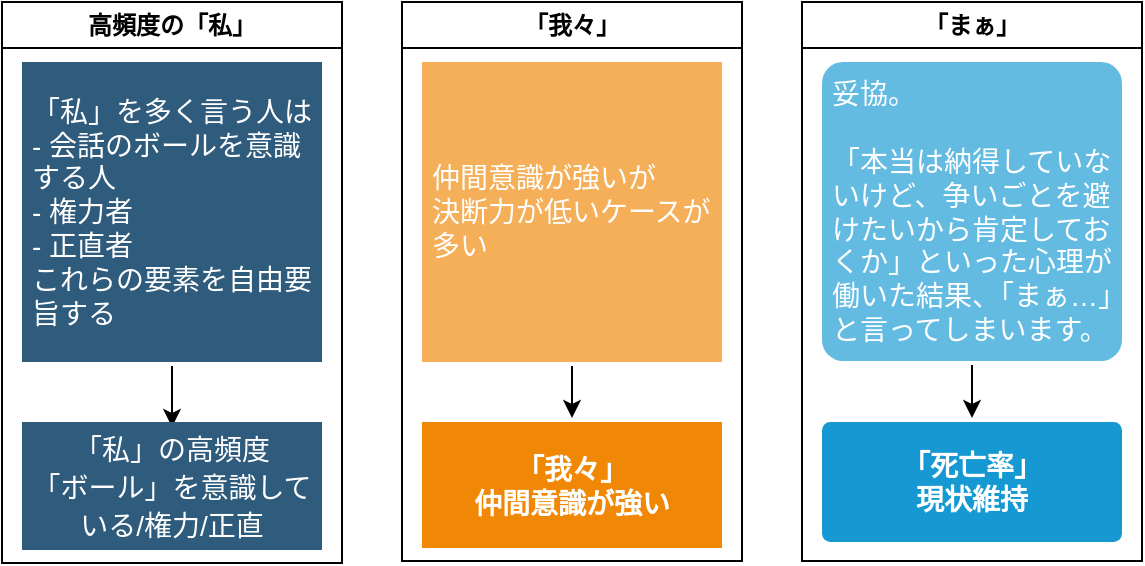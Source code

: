<mxfile version="24.0.4" type="github">
  <diagram name="word" id="ly8JrdTY6ocZCnAn5Q8D">
    <mxGraphModel dx="1674" dy="818" grid="1" gridSize="10" guides="1" tooltips="1" connect="1" arrows="1" fold="1" page="1" pageScale="1" pageWidth="827" pageHeight="1169" math="0" shadow="0">
      <root>
        <mxCell id="0" />
        <mxCell id="1" parent="0" />
        <mxCell id="aPSkY1ON9DCGhRT_XYcT-1" value="高頻度の「私」" style="swimlane;whiteSpace=wrap;html=1;" parent="1" vertex="1">
          <mxGeometry x="40" y="80" width="170" height="280.5" as="geometry" />
        </mxCell>
        <mxCell id="aPSkY1ON9DCGhRT_XYcT-2" style="edgeStyle=orthogonalEdgeStyle;rounded=0;orthogonalLoop=1;jettySize=auto;html=1;entryX=0.5;entryY=0;entryDx=0;entryDy=0;" parent="aPSkY1ON9DCGhRT_XYcT-1" edge="1">
          <mxGeometry relative="1" as="geometry">
            <mxPoint x="85" y="182" as="sourcePoint" />
            <mxPoint x="85" y="212.5" as="targetPoint" />
          </mxGeometry>
        </mxCell>
        <mxCell id="aPSkY1ON9DCGhRT_XYcT-3" value="&lt;div style=&quot;border-color: var(--border-color);&quot;&gt;&lt;div style=&quot;border-color: var(--border-color);&quot;&gt;「私」を多く言う人は&lt;/div&gt;&lt;div style=&quot;border-color: var(--border-color);&quot;&gt;- 会話のボールを意識する人&lt;/div&gt;&lt;div style=&quot;border-color: var(--border-color);&quot;&gt;- 権力者&lt;/div&gt;&lt;div style=&quot;border-color: var(--border-color);&quot;&gt;- 正直者&lt;/div&gt;&lt;div style=&quot;border-color: var(--border-color);&quot;&gt;これらの要素を自由要旨する&lt;/div&gt;&lt;/div&gt;" style="rounded=1;whiteSpace=wrap;html=1;shadow=0;labelBackgroundColor=none;strokeColor=none;strokeWidth=3;fillColor=#2F5B7C;fontFamily=Helvetica;fontSize=14;fontColor=#FFFFFF;align=left;spacing=5;arcSize=0;perimeterSpacing=2;" parent="aPSkY1ON9DCGhRT_XYcT-1" vertex="1">
          <mxGeometry x="10" y="30" width="150" height="150" as="geometry" />
        </mxCell>
        <mxCell id="aPSkY1ON9DCGhRT_XYcT-4" value="&lt;span style=&quot;font-size: 14px; font-weight: 400;&quot;&gt;「私」の高頻度&lt;/span&gt;&lt;div&gt;&lt;span style=&quot;font-size: 14px; font-weight: 400;&quot;&gt;「ボール」を意識している/権力/正直&lt;/span&gt;&lt;br&gt;&lt;/div&gt;" style="rounded=1;whiteSpace=wrap;html=1;shadow=0;labelBackgroundColor=none;strokeColor=none;strokeWidth=3;fillColor=#2F5B7C;fontFamily=Helvetica;fontSize=16;fontColor=#FFFFFF;align=center;fontStyle=1;spacing=5;arcSize=0;perimeterSpacing=2;" parent="aPSkY1ON9DCGhRT_XYcT-1" vertex="1">
          <mxGeometry x="10" y="210" width="150" height="64" as="geometry" />
        </mxCell>
        <mxCell id="-XlEV9ZUg759hKqU9tYz-1" value="「我々」" style="swimlane;whiteSpace=wrap;html=1;" vertex="1" parent="1">
          <mxGeometry x="240" y="80" width="170" height="279.5" as="geometry" />
        </mxCell>
        <mxCell id="-XlEV9ZUg759hKqU9tYz-2" value="&lt;div&gt;「我々」&lt;/div&gt;仲間意識が強い" style="rounded=1;whiteSpace=wrap;html=1;shadow=0;labelBackgroundColor=none;strokeColor=none;strokeWidth=3;fillColor=#F08705;fontFamily=Helvetica;fontSize=14;fontColor=#FFFFFF;align=center;spacing=5;fontStyle=1;arcSize=0;perimeterSpacing=2;" vertex="1" parent="-XlEV9ZUg759hKqU9tYz-1">
          <mxGeometry x="10" y="210" width="150" height="63" as="geometry" />
        </mxCell>
        <mxCell id="-XlEV9ZUg759hKqU9tYz-3" style="edgeStyle=orthogonalEdgeStyle;rounded=0;orthogonalLoop=1;jettySize=auto;html=1;" edge="1" parent="-XlEV9ZUg759hKqU9tYz-1" source="-XlEV9ZUg759hKqU9tYz-4" target="-XlEV9ZUg759hKqU9tYz-2">
          <mxGeometry relative="1" as="geometry" />
        </mxCell>
        <mxCell id="-XlEV9ZUg759hKqU9tYz-4" value="仲間意識が強いが&lt;div&gt;決断力が低いケースが多い&lt;/div&gt;" style="rounded=1;whiteSpace=wrap;html=1;shadow=0;labelBackgroundColor=none;strokeColor=none;strokeWidth=3;fillColor=#f5af58;fontFamily=Helvetica;fontSize=14;fontColor=#FFFFFF;align=left;spacing=5;arcSize=0;perimeterSpacing=2;" vertex="1" parent="-XlEV9ZUg759hKqU9tYz-1">
          <mxGeometry x="10" y="30" width="150" height="150" as="geometry" />
        </mxCell>
        <mxCell id="lMSPIOYMENWqqAaY9oEz-1" value="「まぁ」" style="swimlane;whiteSpace=wrap;html=1;" vertex="1" parent="1">
          <mxGeometry x="440" y="80" width="170" height="279.5" as="geometry" />
        </mxCell>
        <mxCell id="lMSPIOYMENWqqAaY9oEz-3" value="「死亡率」&lt;br&gt;現状維持" style="rounded=1;whiteSpace=wrap;html=1;shadow=0;labelBackgroundColor=none;strokeColor=none;strokeWidth=3;fillColor=#1699d3;fontFamily=Helvetica;fontSize=14;fontColor=#FFFFFF;align=center;spacing=5;fontStyle=1;arcSize=7;perimeterSpacing=2;" vertex="1" parent="lMSPIOYMENWqqAaY9oEz-1">
          <mxGeometry x="10" y="210" width="150" height="60" as="geometry" />
        </mxCell>
        <mxCell id="lMSPIOYMENWqqAaY9oEz-5" style="edgeStyle=orthogonalEdgeStyle;rounded=0;orthogonalLoop=1;jettySize=auto;html=1;entryX=0.5;entryY=0;entryDx=0;entryDy=0;" edge="1" parent="lMSPIOYMENWqqAaY9oEz-1" source="lMSPIOYMENWqqAaY9oEz-6" target="lMSPIOYMENWqqAaY9oEz-3">
          <mxGeometry relative="1" as="geometry" />
        </mxCell>
        <mxCell id="lMSPIOYMENWqqAaY9oEz-6" value="&lt;div&gt;妥協。&lt;/div&gt;&lt;div&gt;&lt;br&gt;&lt;/div&gt;&lt;div&gt;「本当は納得していないけど、争いごとを避けたいから肯定しておくか」といった心理が働いた結果、「まぁ…」と言ってしまいます。&lt;/div&gt;" style="rounded=1;whiteSpace=wrap;html=1;shadow=0;labelBackgroundColor=none;strokeColor=none;strokeWidth=3;fillColor=#64bbe2;fontFamily=Helvetica;fontSize=14;fontColor=#FFFFFF;align=left;spacing=5;arcSize=7;perimeterSpacing=2;" vertex="1" parent="lMSPIOYMENWqqAaY9oEz-1">
          <mxGeometry x="10" y="30" width="150" height="149.5" as="geometry" />
        </mxCell>
      </root>
    </mxGraphModel>
  </diagram>
</mxfile>

